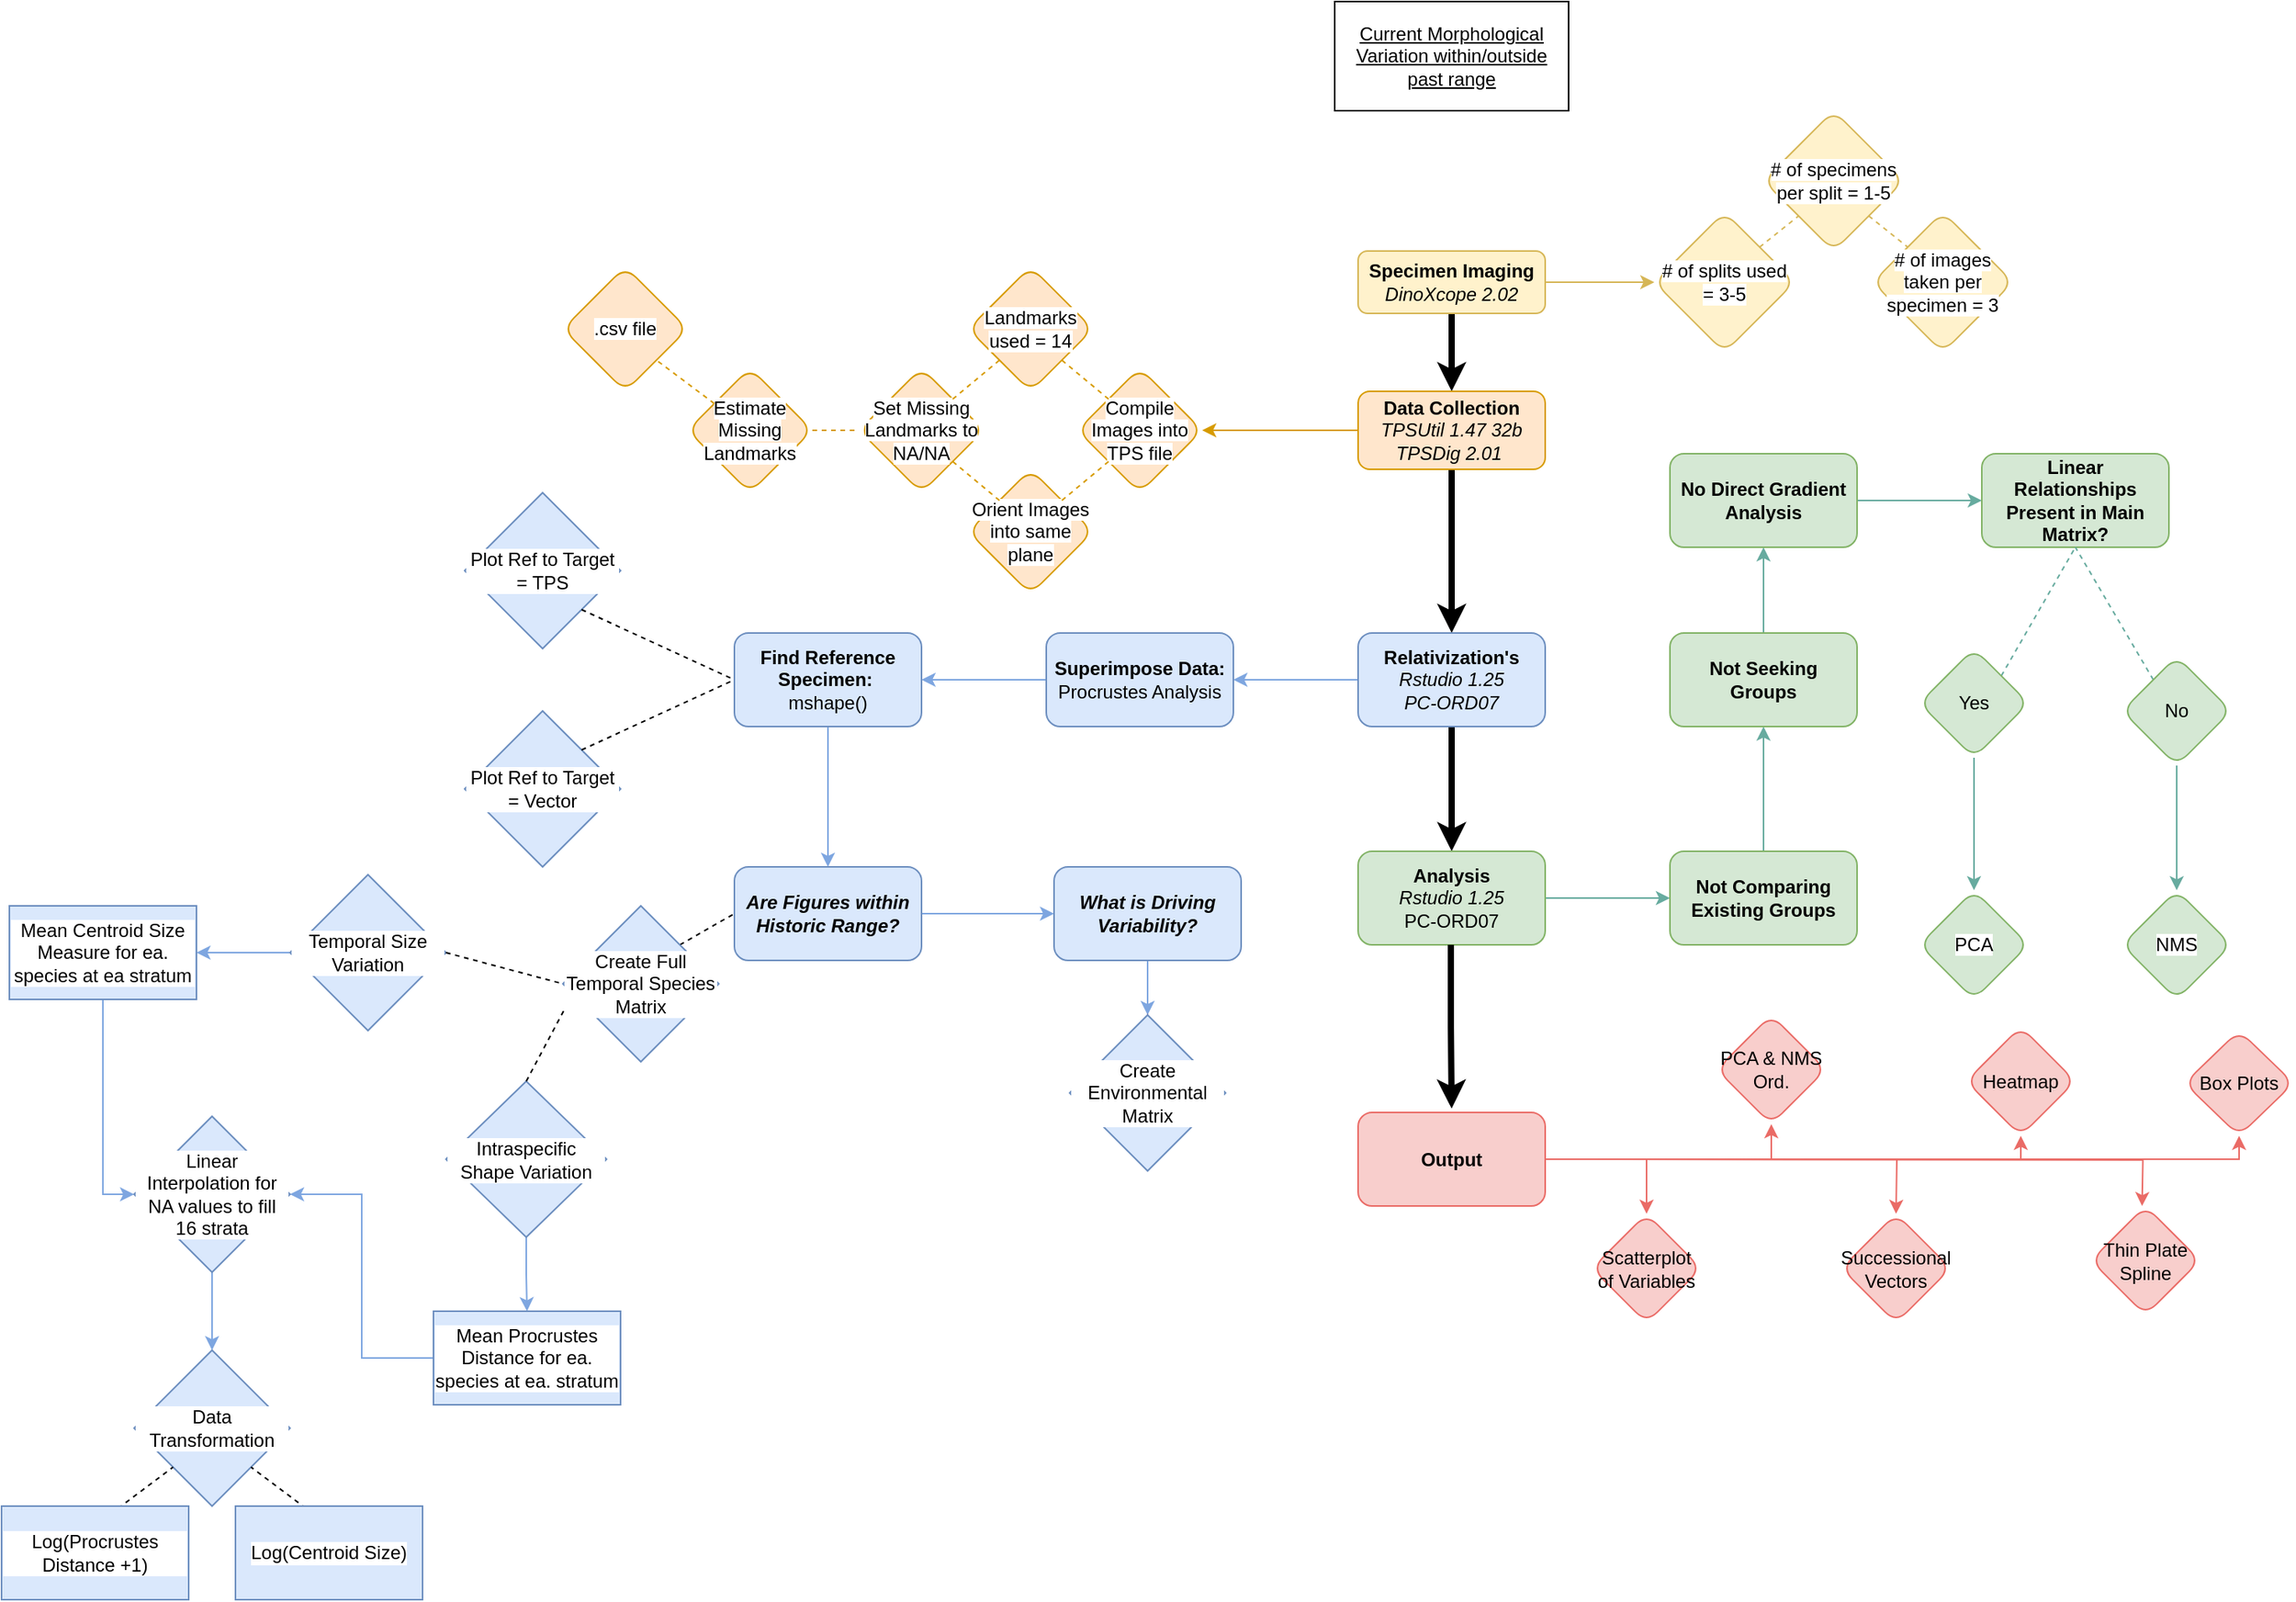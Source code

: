 <mxfile version="13.8.9" type="device"><diagram id="C5RBs43oDa-KdzZeNtuy" name="Page-1"><mxGraphModel dx="2607" dy="2159" grid="1" gridSize="10" guides="1" tooltips="1" connect="1" arrows="1" fold="1" page="1" pageScale="1" pageWidth="827" pageHeight="1169" math="0" shadow="0"><root><mxCell id="WIyWlLk6GJQsqaUBKTNV-0"/><mxCell id="WIyWlLk6GJQsqaUBKTNV-1" parent="WIyWlLk6GJQsqaUBKTNV-0"/><mxCell id="fGSY4xWlWrXZedbc50wA-0" style="edgeStyle=orthogonalEdgeStyle;rounded=0;orthogonalLoop=1;jettySize=auto;html=1;exitX=1;exitY=0.5;exitDx=0;exitDy=0;entryX=0;entryY=0.5;entryDx=0;entryDy=0;fillColor=#fff2cc;strokeColor=#d6b656;" parent="WIyWlLk6GJQsqaUBKTNV-1" source="WIyWlLk6GJQsqaUBKTNV-3" target="fGSY4xWlWrXZedbc50wA-4" edge="1"><mxGeometry relative="1" as="geometry"><mxPoint x="320" y="-880" as="targetPoint"/><Array as="points"/></mxGeometry></mxCell><mxCell id="fGSY4xWlWrXZedbc50wA-15" style="edgeStyle=orthogonalEdgeStyle;rounded=0;orthogonalLoop=1;jettySize=auto;html=1;entryX=0.5;entryY=0;entryDx=0;entryDy=0;fillColor=#fff2cc;strokeWidth=4;" parent="WIyWlLk6GJQsqaUBKTNV-1" source="WIyWlLk6GJQsqaUBKTNV-3" target="fGSY4xWlWrXZedbc50wA-12" edge="1"><mxGeometry relative="1" as="geometry"/></mxCell><mxCell id="WIyWlLk6GJQsqaUBKTNV-3" value="&lt;b&gt;Specimen Imaging&lt;/b&gt;&lt;br&gt;&lt;i&gt;DinoXcope 2.02&lt;/i&gt;" style="rounded=1;whiteSpace=wrap;html=1;fontSize=12;glass=0;strokeWidth=1;shadow=0;fillColor=#fff2cc;strokeColor=#d6b656;" parent="WIyWlLk6GJQsqaUBKTNV-1" vertex="1"><mxGeometry x="140" y="-900" width="120" height="40" as="geometry"/></mxCell><mxCell id="fGSY4xWlWrXZedbc50wA-4" value="&lt;span style=&quot;font-family: &amp;#34;helvetica&amp;#34; ; background-color: rgb(255 , 255 , 255)&quot;&gt;# of splits used = 3-5&lt;/span&gt;" style="rhombus;whiteSpace=wrap;html=1;fillColor=#fff2cc;strokeColor=#d6b656;rounded=1;" parent="WIyWlLk6GJQsqaUBKTNV-1" vertex="1"><mxGeometry x="330" y="-925" width="90" height="90" as="geometry"/></mxCell><mxCell id="fGSY4xWlWrXZedbc50wA-6" value="&lt;span style=&quot;font-family: &amp;#34;helvetica&amp;#34; ; background-color: rgb(255 , 255 , 255)&quot;&gt;# of specimens per split = 1-5&lt;/span&gt;" style="rhombus;whiteSpace=wrap;html=1;fillColor=#fff2cc;strokeColor=#d6b656;rounded=1;" parent="WIyWlLk6GJQsqaUBKTNV-1" vertex="1"><mxGeometry x="400" y="-990" width="90" height="90" as="geometry"/></mxCell><mxCell id="fGSY4xWlWrXZedbc50wA-7" value="&lt;span style=&quot;background-color: rgb(255 , 255 , 255)&quot;&gt;# of images taken per specimen = 3&lt;/span&gt;" style="rhombus;whiteSpace=wrap;html=1;fillColor=#fff2cc;strokeColor=#d6b656;rounded=1;" parent="WIyWlLk6GJQsqaUBKTNV-1" vertex="1"><mxGeometry x="470" y="-925" width="90" height="90" as="geometry"/></mxCell><mxCell id="fGSY4xWlWrXZedbc50wA-8" value="" style="endArrow=none;dashed=1;html=1;entryX=0;entryY=0;entryDx=0;entryDy=0;exitX=1;exitY=1;exitDx=0;exitDy=0;fillColor=#fff2cc;strokeColor=#d6b656;" parent="WIyWlLk6GJQsqaUBKTNV-1" source="fGSY4xWlWrXZedbc50wA-6" target="fGSY4xWlWrXZedbc50wA-7" edge="1"><mxGeometry width="50" height="50" relative="1" as="geometry"><mxPoint x="280" y="-680" as="sourcePoint"/><mxPoint x="330" y="-730" as="targetPoint"/></mxGeometry></mxCell><mxCell id="fGSY4xWlWrXZedbc50wA-11" value="" style="endArrow=none;dashed=1;html=1;entryX=0;entryY=1;entryDx=0;entryDy=0;exitX=1;exitY=0;exitDx=0;exitDy=0;fillColor=#fff2cc;strokeColor=#d6b656;" parent="WIyWlLk6GJQsqaUBKTNV-1" source="fGSY4xWlWrXZedbc50wA-4" target="fGSY4xWlWrXZedbc50wA-6" edge="1"><mxGeometry width="50" height="50" relative="1" as="geometry"><mxPoint x="487.5" y="-902.5" as="sourcePoint"/><mxPoint x="522.5" y="-892.5" as="targetPoint"/></mxGeometry></mxCell><mxCell id="fGSY4xWlWrXZedbc50wA-21" value="" style="edgeStyle=orthogonalEdgeStyle;rounded=0;orthogonalLoop=1;jettySize=auto;html=1;strokeWidth=4;" parent="WIyWlLk6GJQsqaUBKTNV-1" source="fGSY4xWlWrXZedbc50wA-12" target="fGSY4xWlWrXZedbc50wA-20" edge="1"><mxGeometry relative="1" as="geometry"/></mxCell><mxCell id="fGSY4xWlWrXZedbc50wA-28" style="edgeStyle=orthogonalEdgeStyle;rounded=0;orthogonalLoop=1;jettySize=auto;html=1;fillColor=#ffe6cc;strokeColor=#d79b00;" parent="WIyWlLk6GJQsqaUBKTNV-1" source="fGSY4xWlWrXZedbc50wA-12" target="fGSY4xWlWrXZedbc50wA-25" edge="1"><mxGeometry relative="1" as="geometry"/></mxCell><mxCell id="fGSY4xWlWrXZedbc50wA-12" value="&lt;b&gt;Data Collection&lt;br&gt;&lt;/b&gt;&lt;i&gt;TPSUtil 1.47 32b&lt;br&gt;TPSDig 2.01&amp;nbsp;&lt;br&gt;&lt;/i&gt;" style="rounded=1;whiteSpace=wrap;html=1;fontSize=12;glass=0;strokeWidth=1;shadow=0;fillColor=#ffe6cc;strokeColor=#d79b00;" parent="WIyWlLk6GJQsqaUBKTNV-1" vertex="1"><mxGeometry x="140" y="-810" width="120" height="50" as="geometry"/></mxCell><mxCell id="fGSY4xWlWrXZedbc50wA-41" value="" style="edgeStyle=orthogonalEdgeStyle;rounded=0;orthogonalLoop=1;jettySize=auto;html=1;strokeColor=#7EA6E0;" parent="WIyWlLk6GJQsqaUBKTNV-1" source="fGSY4xWlWrXZedbc50wA-20" target="fGSY4xWlWrXZedbc50wA-40" edge="1"><mxGeometry relative="1" as="geometry"/></mxCell><mxCell id="Dw2xcqSwj1ehYeh-ViFP-4" value="" style="edgeStyle=orthogonalEdgeStyle;rounded=0;orthogonalLoop=1;jettySize=auto;html=1;jumpSize=6;strokeWidth=4;" parent="WIyWlLk6GJQsqaUBKTNV-1" source="fGSY4xWlWrXZedbc50wA-20" target="Dw2xcqSwj1ehYeh-ViFP-3" edge="1"><mxGeometry relative="1" as="geometry"/></mxCell><mxCell id="fGSY4xWlWrXZedbc50wA-20" value="&lt;b&gt;Relativization's&lt;/b&gt;&lt;br&gt;&lt;i&gt;Rstudio 1.25&lt;br&gt;PC-ORD07&lt;br&gt;&lt;/i&gt;" style="whiteSpace=wrap;html=1;rounded=1;shadow=0;strokeColor=#6c8ebf;strokeWidth=1;fillColor=#dae8fc;glass=0;" parent="WIyWlLk6GJQsqaUBKTNV-1" vertex="1"><mxGeometry x="140" y="-655" width="120" height="60" as="geometry"/></mxCell><mxCell id="fGSY4xWlWrXZedbc50wA-22" value="&lt;span style=&quot;color: rgb(0 , 0 , 0) ; font-family: &amp;#34;helvetica&amp;#34; ; font-size: 12px ; font-style: normal ; font-weight: 400 ; letter-spacing: normal ; text-align: center ; text-indent: 0px ; text-transform: none ; word-spacing: 0px ; background-color: rgb(255 , 255 , 255) ; display: inline ; float: none&quot;&gt;Set Missing Landmarks to NA/NA&lt;/span&gt;" style="rhombus;whiteSpace=wrap;html=1;rounded=1;shadow=0;strokeColor=#d79b00;strokeWidth=1;fillColor=#ffe6cc;glass=0;" parent="WIyWlLk6GJQsqaUBKTNV-1" vertex="1"><mxGeometry x="-180" y="-825" width="80" height="80" as="geometry"/></mxCell><mxCell id="fGSY4xWlWrXZedbc50wA-24" value="&lt;span style=&quot;background-color: rgb(255 , 255 , 255)&quot;&gt;Landmarks used = 14&lt;/span&gt;" style="rhombus;whiteSpace=wrap;html=1;rounded=1;shadow=0;strokeColor=#d79b00;strokeWidth=1;fillColor=#ffe6cc;glass=0;" parent="WIyWlLk6GJQsqaUBKTNV-1" vertex="1"><mxGeometry x="-110" y="-890" width="80" height="80" as="geometry"/></mxCell><mxCell id="fGSY4xWlWrXZedbc50wA-25" value="&lt;span style=&quot;background-color: rgb(255 , 255 , 255)&quot;&gt;Compile Images into TPS file&lt;/span&gt;" style="rhombus;whiteSpace=wrap;html=1;rounded=1;shadow=0;strokeColor=#d79b00;strokeWidth=1;fillColor=#ffe6cc;glass=0;" parent="WIyWlLk6GJQsqaUBKTNV-1" vertex="1"><mxGeometry x="-40" y="-825" width="80" height="80" as="geometry"/></mxCell><mxCell id="fGSY4xWlWrXZedbc50wA-26" value="" style="endArrow=none;dashed=1;html=1;entryX=0;entryY=1;entryDx=0;entryDy=0;exitX=1;exitY=0;exitDx=0;exitDy=0;fillColor=#ffe6cc;strokeColor=#d79b00;" parent="WIyWlLk6GJQsqaUBKTNV-1" source="fGSY4xWlWrXZedbc50wA-22" target="fGSY4xWlWrXZedbc50wA-24" edge="1"><mxGeometry width="50" height="50" relative="1" as="geometry"><mxPoint x="-107.5" y="-1012.5" as="sourcePoint"/><mxPoint x="-82.5" y="-1032.5" as="targetPoint"/></mxGeometry></mxCell><mxCell id="fGSY4xWlWrXZedbc50wA-27" value="" style="endArrow=none;dashed=1;html=1;entryX=1;entryY=1;entryDx=0;entryDy=0;exitX=0;exitY=0;exitDx=0;exitDy=0;fillColor=#ffe6cc;strokeColor=#d79b00;" parent="WIyWlLk6GJQsqaUBKTNV-1" source="fGSY4xWlWrXZedbc50wA-25" target="fGSY4xWlWrXZedbc50wA-24" edge="1"><mxGeometry width="50" height="50" relative="1" as="geometry"><mxPoint x="-110" y="-800" as="sourcePoint"/><mxPoint x="-80" y="-820" as="targetPoint"/></mxGeometry></mxCell><mxCell id="fGSY4xWlWrXZedbc50wA-29" value="&lt;span style=&quot;background-color: rgb(255 , 255 , 255)&quot;&gt;.csv file&lt;/span&gt;" style="rhombus;whiteSpace=wrap;html=1;rounded=1;shadow=0;strokeColor=#d79b00;strokeWidth=1;fillColor=#ffe6cc;glass=0;" parent="WIyWlLk6GJQsqaUBKTNV-1" vertex="1"><mxGeometry x="-370" y="-890" width="80" height="80" as="geometry"/></mxCell><mxCell id="fGSY4xWlWrXZedbc50wA-30" value="&lt;span style=&quot;background-color: rgb(255 , 255 , 255)&quot;&gt;Orient Images into same plane&lt;/span&gt;" style="rhombus;whiteSpace=wrap;html=1;rounded=1;shadow=0;strokeColor=#d79b00;strokeWidth=1;fillColor=#ffe6cc;glass=0;" parent="WIyWlLk6GJQsqaUBKTNV-1" vertex="1"><mxGeometry x="-110" y="-760" width="80" height="80" as="geometry"/></mxCell><mxCell id="fGSY4xWlWrXZedbc50wA-31" value="&lt;span style=&quot;background-color: rgb(255 , 255 , 255)&quot;&gt;Estimate Missing Landmarks&lt;/span&gt;" style="rhombus;whiteSpace=wrap;html=1;rounded=1;shadow=0;strokeColor=#d79b00;strokeWidth=1;fillColor=#ffe6cc;glass=0;" parent="WIyWlLk6GJQsqaUBKTNV-1" vertex="1"><mxGeometry x="-290" y="-825" width="80" height="80" as="geometry"/></mxCell><mxCell id="fGSY4xWlWrXZedbc50wA-33" value="" style="endArrow=none;dashed=1;html=1;entryX=0;entryY=0.5;entryDx=0;entryDy=0;exitX=1;exitY=0.5;exitDx=0;exitDy=0;fillColor=#ffe6cc;strokeColor=#d79b00;" parent="WIyWlLk6GJQsqaUBKTNV-1" source="fGSY4xWlWrXZedbc50wA-31" target="fGSY4xWlWrXZedbc50wA-22" edge="1"><mxGeometry width="50" height="50" relative="1" as="geometry"><mxPoint x="-110" y="-695" as="sourcePoint"/><mxPoint x="-80" y="-715" as="targetPoint"/></mxGeometry></mxCell><mxCell id="fGSY4xWlWrXZedbc50wA-34" value="" style="endArrow=none;dashed=1;html=1;entryX=1;entryY=0;entryDx=0;entryDy=0;exitX=0;exitY=1;exitDx=0;exitDy=0;fillColor=#ffe6cc;strokeColor=#d79b00;" parent="WIyWlLk6GJQsqaUBKTNV-1" source="fGSY4xWlWrXZedbc50wA-25" target="fGSY4xWlWrXZedbc50wA-30" edge="1"><mxGeometry width="50" height="50" relative="1" as="geometry"><mxPoint x="-110" y="-795" as="sourcePoint"/><mxPoint x="-80" y="-820" as="targetPoint"/></mxGeometry></mxCell><mxCell id="fGSY4xWlWrXZedbc50wA-35" value="" style="endArrow=none;dashed=1;html=1;entryX=1;entryY=1;entryDx=0;entryDy=0;exitX=0;exitY=0;exitDx=0;exitDy=0;fillColor=#ffe6cc;strokeColor=#d79b00;" parent="WIyWlLk6GJQsqaUBKTNV-1" source="fGSY4xWlWrXZedbc50wA-30" target="fGSY4xWlWrXZedbc50wA-22" edge="1"><mxGeometry width="50" height="50" relative="1" as="geometry"><mxPoint x="-10" y="-755" as="sourcePoint"/><mxPoint x="-40" y="-730" as="targetPoint"/></mxGeometry></mxCell><mxCell id="fGSY4xWlWrXZedbc50wA-36" value="" style="endArrow=none;dashed=1;html=1;entryX=1;entryY=1;entryDx=0;entryDy=0;fillColor=#ffe6cc;strokeColor=#d79b00;" parent="WIyWlLk6GJQsqaUBKTNV-1" source="fGSY4xWlWrXZedbc50wA-31" target="fGSY4xWlWrXZedbc50wA-29" edge="1"><mxGeometry width="50" height="50" relative="1" as="geometry"><mxPoint x="-107.5" y="-907.5" as="sourcePoint"/><mxPoint x="-82.5" y="-927.5" as="targetPoint"/></mxGeometry></mxCell><mxCell id="fGSY4xWlWrXZedbc50wA-38" value="&lt;u&gt;Current Morphological Variation within/outside past range&lt;/u&gt;" style="rounded=0;whiteSpace=wrap;html=1;glass=0;" parent="WIyWlLk6GJQsqaUBKTNV-1" vertex="1"><mxGeometry x="125" y="-1060" width="150" height="70" as="geometry"/></mxCell><mxCell id="fGSY4xWlWrXZedbc50wA-43" value="" style="edgeStyle=orthogonalEdgeStyle;rounded=0;orthogonalLoop=1;jettySize=auto;html=1;strokeColor=#7EA6E0;" parent="WIyWlLk6GJQsqaUBKTNV-1" source="fGSY4xWlWrXZedbc50wA-40" target="fGSY4xWlWrXZedbc50wA-42" edge="1"><mxGeometry relative="1" as="geometry"/></mxCell><mxCell id="fGSY4xWlWrXZedbc50wA-40" value="&lt;b&gt;Superimpose Data: &lt;/b&gt;Procrustes Analysis" style="whiteSpace=wrap;html=1;rounded=1;shadow=0;strokeColor=#6c8ebf;strokeWidth=1;fillColor=#dae8fc;glass=0;" parent="WIyWlLk6GJQsqaUBKTNV-1" vertex="1"><mxGeometry x="-60" y="-655" width="120" height="60" as="geometry"/></mxCell><mxCell id="fGSY4xWlWrXZedbc50wA-47" value="" style="edgeStyle=orthogonalEdgeStyle;rounded=0;orthogonalLoop=1;jettySize=auto;html=1;strokeColor=#7EA6E0;" parent="WIyWlLk6GJQsqaUBKTNV-1" source="fGSY4xWlWrXZedbc50wA-42" target="fGSY4xWlWrXZedbc50wA-46" edge="1"><mxGeometry relative="1" as="geometry"/></mxCell><mxCell id="fGSY4xWlWrXZedbc50wA-42" value="&lt;b&gt;Find Reference Specimen:&amp;nbsp;&lt;br&gt;&lt;/b&gt;mshape()" style="whiteSpace=wrap;html=1;rounded=1;shadow=0;strokeColor=#6c8ebf;strokeWidth=1;fillColor=#dae8fc;glass=0;" parent="WIyWlLk6GJQsqaUBKTNV-1" vertex="1"><mxGeometry x="-260" y="-655" width="120" height="60" as="geometry"/></mxCell><mxCell id="fGSY4xWlWrXZedbc50wA-59" value="" style="edgeStyle=orthogonalEdgeStyle;rounded=0;orthogonalLoop=1;jettySize=auto;html=1;labelBackgroundColor=#ffffff;fontColor=#000000;strokeColor=#7EA6E0;" parent="WIyWlLk6GJQsqaUBKTNV-1" source="fGSY4xWlWrXZedbc50wA-46" target="fGSY4xWlWrXZedbc50wA-58" edge="1"><mxGeometry relative="1" as="geometry"/></mxCell><mxCell id="fGSY4xWlWrXZedbc50wA-46" value="&lt;b&gt;&lt;i&gt;Are Figures within Historic Range?&lt;/i&gt;&lt;/b&gt;" style="whiteSpace=wrap;html=1;rounded=1;shadow=0;strokeColor=#6c8ebf;strokeWidth=1;fillColor=#dae8fc;glass=0;" parent="WIyWlLk6GJQsqaUBKTNV-1" vertex="1"><mxGeometry x="-260" y="-505" width="120" height="60" as="geometry"/></mxCell><mxCell id="fGSY4xWlWrXZedbc50wA-48" value="Plot Ref to Target = TPS" style="rhombus;whiteSpace=wrap;html=1;rounded=0;glass=0;labelBackgroundColor=#ffffff;fillColor=#dae8fc;strokeColor=#6c8ebf;" parent="WIyWlLk6GJQsqaUBKTNV-1" vertex="1"><mxGeometry x="-433" y="-745" width="100" height="100" as="geometry"/></mxCell><mxCell id="fGSY4xWlWrXZedbc50wA-49" value="Plot Ref to Target = Vector" style="rhombus;whiteSpace=wrap;html=1;rounded=0;glass=0;labelBackgroundColor=#ffffff;fillColor=#dae8fc;strokeColor=#6c8ebf;" parent="WIyWlLk6GJQsqaUBKTNV-1" vertex="1"><mxGeometry x="-433" y="-605" width="100" height="100" as="geometry"/></mxCell><mxCell id="fGSY4xWlWrXZedbc50wA-50" value="" style="endArrow=none;dashed=1;html=1;exitX=1;exitY=1;exitDx=0;exitDy=0;entryX=0;entryY=0.5;entryDx=0;entryDy=0;" parent="WIyWlLk6GJQsqaUBKTNV-1" source="fGSY4xWlWrXZedbc50wA-48" target="fGSY4xWlWrXZedbc50wA-42" edge="1"><mxGeometry width="50" height="50" relative="1" as="geometry"><mxPoint x="-120" y="-595" as="sourcePoint"/><mxPoint x="-70" y="-645" as="targetPoint"/></mxGeometry></mxCell><mxCell id="fGSY4xWlWrXZedbc50wA-51" value="" style="endArrow=none;dashed=1;html=1;exitX=1;exitY=0;exitDx=0;exitDy=0;entryX=0;entryY=0.5;entryDx=0;entryDy=0;" parent="WIyWlLk6GJQsqaUBKTNV-1" source="fGSY4xWlWrXZedbc50wA-49" target="fGSY4xWlWrXZedbc50wA-42" edge="1"><mxGeometry width="50" height="50" relative="1" as="geometry"><mxPoint x="-310" y="-655" as="sourcePoint"/><mxPoint x="-250" y="-615" as="targetPoint"/></mxGeometry></mxCell><mxCell id="V-IBF1Kmu4f0yyIaVrTD-6" value="" style="edgeStyle=orthogonalEdgeStyle;rounded=0;orthogonalLoop=1;jettySize=auto;html=1;strokeColor=#7EA6E0;" edge="1" parent="WIyWlLk6GJQsqaUBKTNV-1" source="fGSY4xWlWrXZedbc50wA-52" target="V-IBF1Kmu4f0yyIaVrTD-5"><mxGeometry relative="1" as="geometry"/></mxCell><mxCell id="fGSY4xWlWrXZedbc50wA-52" value="Temporal Size Variation" style="rhombus;whiteSpace=wrap;html=1;rounded=0;glass=0;labelBackgroundColor=#ffffff;fillColor=#dae8fc;strokeColor=#6c8ebf;" parent="WIyWlLk6GJQsqaUBKTNV-1" vertex="1"><mxGeometry x="-545" y="-500" width="100" height="100" as="geometry"/></mxCell><mxCell id="V-IBF1Kmu4f0yyIaVrTD-73" value="" style="edgeStyle=orthogonalEdgeStyle;rounded=0;orthogonalLoop=1;jettySize=auto;html=1;strokeColor=#EA6B66;fillColor=#F8CECC;" edge="1" parent="WIyWlLk6GJQsqaUBKTNV-1" source="fGSY4xWlWrXZedbc50wA-53"><mxGeometry relative="1" as="geometry"><mxPoint x="5" y="-490" as="targetPoint"/></mxGeometry></mxCell><mxCell id="fGSY4xWlWrXZedbc50wA-53" value="Create Environmental Matrix" style="rhombus;whiteSpace=wrap;html=1;rounded=0;glass=0;labelBackgroundColor=#ffffff;fillColor=#dae8fc;strokeColor=#6c8ebf;" parent="WIyWlLk6GJQsqaUBKTNV-1" vertex="1"><mxGeometry x="-45" y="-410" width="100" height="100" as="geometry"/></mxCell><mxCell id="fGSY4xWlWrXZedbc50wA-54" value="" style="endArrow=none;dashed=1;html=1;exitX=1;exitY=0.5;exitDx=0;exitDy=0;entryX=0;entryY=0.5;entryDx=0;entryDy=0;" parent="WIyWlLk6GJQsqaUBKTNV-1" source="fGSY4xWlWrXZedbc50wA-52" target="V-IBF1Kmu4f0yyIaVrTD-9" edge="1"><mxGeometry width="50" height="50" relative="1" as="geometry"><mxPoint x="45" y="-285" as="sourcePoint"/><mxPoint x="-355" y="-405" as="targetPoint"/></mxGeometry></mxCell><mxCell id="V-IBF1Kmu4f0yyIaVrTD-3" value="" style="edgeStyle=orthogonalEdgeStyle;rounded=0;orthogonalLoop=1;jettySize=auto;html=1;strokeColor=#7EA6E0;" edge="1" parent="WIyWlLk6GJQsqaUBKTNV-1" source="fGSY4xWlWrXZedbc50wA-56" target="V-IBF1Kmu4f0yyIaVrTD-2"><mxGeometry relative="1" as="geometry"/></mxCell><mxCell id="fGSY4xWlWrXZedbc50wA-56" value="Intraspecific Shape Variation" style="rhombus;whiteSpace=wrap;html=1;rounded=0;glass=0;labelBackgroundColor=#ffffff;fillColor=#dae8fc;strokeColor=#6c8ebf;" parent="WIyWlLk6GJQsqaUBKTNV-1" vertex="1"><mxGeometry x="-445" y="-367.5" width="103" height="100" as="geometry"/></mxCell><mxCell id="fGSY4xWlWrXZedbc50wA-57" value="" style="endArrow=none;dashed=1;html=1;exitX=0.5;exitY=0;exitDx=0;exitDy=0;entryX=0.06;entryY=0.57;entryDx=0;entryDy=0;entryPerimeter=0;" parent="WIyWlLk6GJQsqaUBKTNV-1" source="fGSY4xWlWrXZedbc50wA-56" target="V-IBF1Kmu4f0yyIaVrTD-9" edge="1"><mxGeometry width="50" height="50" relative="1" as="geometry"><mxPoint x="-25" y="-335" as="sourcePoint"/><mxPoint x="-355" y="-405" as="targetPoint"/></mxGeometry></mxCell><mxCell id="V-IBF1Kmu4f0yyIaVrTD-67" value="" style="edgeStyle=orthogonalEdgeStyle;rounded=0;orthogonalLoop=1;jettySize=auto;html=1;strokeColor=#7EA6E0;fillColor=#F8CECC;" edge="1" parent="WIyWlLk6GJQsqaUBKTNV-1" source="fGSY4xWlWrXZedbc50wA-58" target="fGSY4xWlWrXZedbc50wA-53"><mxGeometry relative="1" as="geometry"/></mxCell><mxCell id="fGSY4xWlWrXZedbc50wA-58" value="&lt;b&gt;&lt;i&gt;What is Driving Variability?&lt;/i&gt;&lt;/b&gt;" style="whiteSpace=wrap;html=1;rounded=1;shadow=0;strokeColor=#6c8ebf;strokeWidth=1;fillColor=#dae8fc;glass=0;" parent="WIyWlLk6GJQsqaUBKTNV-1" vertex="1"><mxGeometry x="-55" y="-505" width="120" height="60" as="geometry"/></mxCell><mxCell id="V-IBF1Kmu4f0yyIaVrTD-36" value="" style="edgeStyle=orthogonalEdgeStyle;rounded=0;orthogonalLoop=1;jettySize=auto;html=1;strokeColor=#67AB9F;" edge="1" parent="WIyWlLk6GJQsqaUBKTNV-1" source="Dw2xcqSwj1ehYeh-ViFP-3" target="V-IBF1Kmu4f0yyIaVrTD-35"><mxGeometry relative="1" as="geometry"/></mxCell><mxCell id="Dw2xcqSwj1ehYeh-ViFP-3" value="&lt;b&gt;Analysis&lt;/b&gt;&lt;br&gt;&lt;i&gt;Rstudio 1.25&lt;br&gt;&lt;/i&gt;PC-ORD07" style="whiteSpace=wrap;html=1;rounded=1;shadow=0;strokeColor=#82b366;strokeWidth=1;fillColor=#d5e8d4;glass=0;" parent="WIyWlLk6GJQsqaUBKTNV-1" vertex="1"><mxGeometry x="140" y="-515" width="120" height="60" as="geometry"/></mxCell><mxCell id="Dw2xcqSwj1ehYeh-ViFP-11" value="Box Plots" style="rhombus;whiteSpace=wrap;html=1;rounded=1;shadow=0;strokeColor=#EA6B66;strokeWidth=1;fillColor=#F8CECC;glass=0;" parent="WIyWlLk6GJQsqaUBKTNV-1" vertex="1"><mxGeometry x="670" y="-400" width="70" height="67.5" as="geometry"/></mxCell><mxCell id="Dw2xcqSwj1ehYeh-ViFP-13" value="Thin Plate Spline" style="rhombus;whiteSpace=wrap;html=1;rounded=1;shadow=0;strokeColor=#EA6B66;strokeWidth=1;fillColor=#F8CECC;glass=0;" parent="WIyWlLk6GJQsqaUBKTNV-1" vertex="1"><mxGeometry x="610" y="-287.5" width="70" height="70" as="geometry"/></mxCell><mxCell id="Dw2xcqSwj1ehYeh-ViFP-15" value="Successional Vectors" style="rhombus;whiteSpace=wrap;html=1;rounded=1;shadow=0;strokeColor=#EA6B66;strokeWidth=1;fillColor=#F8CECC;glass=0;" parent="WIyWlLk6GJQsqaUBKTNV-1" vertex="1"><mxGeometry x="450" y="-282.5" width="70" height="70" as="geometry"/></mxCell><mxCell id="V-IBF1Kmu4f0yyIaVrTD-24" style="edgeStyle=orthogonalEdgeStyle;rounded=0;orthogonalLoop=1;jettySize=auto;html=1;entryX=1;entryY=0.5;entryDx=0;entryDy=0;strokeColor=#7EA6E0;" edge="1" parent="WIyWlLk6GJQsqaUBKTNV-1" source="V-IBF1Kmu4f0yyIaVrTD-2" target="V-IBF1Kmu4f0yyIaVrTD-10"><mxGeometry relative="1" as="geometry"/></mxCell><mxCell id="V-IBF1Kmu4f0yyIaVrTD-2" value="Mean Procrustes Distance for ea. species at ea. stratum" style="whiteSpace=wrap;html=1;rounded=0;strokeColor=#6c8ebf;fillColor=#dae8fc;glass=0;labelBackgroundColor=#ffffff;" vertex="1" parent="WIyWlLk6GJQsqaUBKTNV-1"><mxGeometry x="-453" y="-220" width="120" height="60" as="geometry"/></mxCell><mxCell id="V-IBF1Kmu4f0yyIaVrTD-13" style="edgeStyle=orthogonalEdgeStyle;rounded=0;orthogonalLoop=1;jettySize=auto;html=1;entryX=0;entryY=0.5;entryDx=0;entryDy=0;strokeColor=#7EA6E0;" edge="1" parent="WIyWlLk6GJQsqaUBKTNV-1" source="V-IBF1Kmu4f0yyIaVrTD-5" target="V-IBF1Kmu4f0yyIaVrTD-10"><mxGeometry relative="1" as="geometry"/></mxCell><mxCell id="V-IBF1Kmu4f0yyIaVrTD-5" value="Mean Centroid Size Measure for ea. species at ea stratum" style="whiteSpace=wrap;html=1;rounded=0;strokeColor=#6c8ebf;fillColor=#dae8fc;glass=0;labelBackgroundColor=#ffffff;" vertex="1" parent="WIyWlLk6GJQsqaUBKTNV-1"><mxGeometry x="-725" y="-480" width="120" height="60" as="geometry"/></mxCell><mxCell id="V-IBF1Kmu4f0yyIaVrTD-7" value="" style="endArrow=none;dashed=1;html=1;exitX=1;exitY=0;exitDx=0;exitDy=0;entryX=0;entryY=0.5;entryDx=0;entryDy=0;" edge="1" parent="WIyWlLk6GJQsqaUBKTNV-1" source="V-IBF1Kmu4f0yyIaVrTD-9" target="fGSY4xWlWrXZedbc50wA-46"><mxGeometry width="50" height="50" relative="1" as="geometry"><mxPoint x="-255" y="-345" as="sourcePoint"/><mxPoint x="-255" y="-455" as="targetPoint"/></mxGeometry></mxCell><mxCell id="V-IBF1Kmu4f0yyIaVrTD-9" value="Create Full Temporal Species Matrix" style="rhombus;whiteSpace=wrap;html=1;rounded=0;glass=0;labelBackgroundColor=#ffffff;fillColor=#dae8fc;strokeColor=#6c8ebf;" vertex="1" parent="WIyWlLk6GJQsqaUBKTNV-1"><mxGeometry x="-370" y="-480" width="100" height="100" as="geometry"/></mxCell><mxCell id="V-IBF1Kmu4f0yyIaVrTD-26" value="" style="edgeStyle=orthogonalEdgeStyle;rounded=0;orthogonalLoop=1;jettySize=auto;html=1;strokeColor=#7EA6E0;" edge="1" parent="WIyWlLk6GJQsqaUBKTNV-1" source="V-IBF1Kmu4f0yyIaVrTD-10" target="V-IBF1Kmu4f0yyIaVrTD-25"><mxGeometry relative="1" as="geometry"/></mxCell><mxCell id="V-IBF1Kmu4f0yyIaVrTD-10" value="Linear Interpolation for NA values to fill 16 strata" style="rhombus;whiteSpace=wrap;html=1;rounded=0;glass=0;labelBackgroundColor=#ffffff;fillColor=#dae8fc;strokeColor=#6c8ebf;" vertex="1" parent="WIyWlLk6GJQsqaUBKTNV-1"><mxGeometry x="-645" y="-345" width="100" height="100" as="geometry"/></mxCell><mxCell id="V-IBF1Kmu4f0yyIaVrTD-25" value="Data Transformation" style="rhombus;whiteSpace=wrap;html=1;rounded=0;glass=0;labelBackgroundColor=#ffffff;fillColor=#dae8fc;strokeColor=#6c8ebf;" vertex="1" parent="WIyWlLk6GJQsqaUBKTNV-1"><mxGeometry x="-645" y="-195" width="100" height="100" as="geometry"/></mxCell><mxCell id="V-IBF1Kmu4f0yyIaVrTD-30" value="" style="endArrow=none;dashed=1;html=1;entryX=0;entryY=1;entryDx=0;entryDy=0;" edge="1" parent="WIyWlLk6GJQsqaUBKTNV-1" target="V-IBF1Kmu4f0yyIaVrTD-25"><mxGeometry width="50" height="50" relative="1" as="geometry"><mxPoint x="-660" y="-90" as="sourcePoint"/><mxPoint x="-760" y="-100" as="targetPoint"/></mxGeometry></mxCell><mxCell id="V-IBF1Kmu4f0yyIaVrTD-31" value="" style="endArrow=none;dashed=1;html=1;entryX=1;entryY=1;entryDx=0;entryDy=0;" edge="1" parent="WIyWlLk6GJQsqaUBKTNV-1" target="V-IBF1Kmu4f0yyIaVrTD-25"><mxGeometry width="50" height="50" relative="1" as="geometry"><mxPoint x="-530" y="-90" as="sourcePoint"/><mxPoint x="-610" y="-110" as="targetPoint"/></mxGeometry></mxCell><mxCell id="V-IBF1Kmu4f0yyIaVrTD-33" value="Log(Centroid Size)" style="whiteSpace=wrap;html=1;rounded=0;strokeColor=#6c8ebf;fillColor=#dae8fc;glass=0;labelBackgroundColor=#ffffff;" vertex="1" parent="WIyWlLk6GJQsqaUBKTNV-1"><mxGeometry x="-580" y="-95" width="120" height="60" as="geometry"/></mxCell><mxCell id="V-IBF1Kmu4f0yyIaVrTD-34" value="Log(Procrustes Distance +1)" style="whiteSpace=wrap;html=1;rounded=0;strokeColor=#6c8ebf;fillColor=#dae8fc;glass=0;labelBackgroundColor=#ffffff;" vertex="1" parent="WIyWlLk6GJQsqaUBKTNV-1"><mxGeometry x="-730" y="-95" width="120" height="60" as="geometry"/></mxCell><mxCell id="V-IBF1Kmu4f0yyIaVrTD-40" value="" style="edgeStyle=orthogonalEdgeStyle;rounded=0;orthogonalLoop=1;jettySize=auto;html=1;strokeColor=#67AB9F;" edge="1" parent="WIyWlLk6GJQsqaUBKTNV-1" source="V-IBF1Kmu4f0yyIaVrTD-35" target="V-IBF1Kmu4f0yyIaVrTD-39"><mxGeometry relative="1" as="geometry"/></mxCell><mxCell id="V-IBF1Kmu4f0yyIaVrTD-35" value="&lt;b&gt;Not Comparing Existing Groups&lt;/b&gt;" style="whiteSpace=wrap;html=1;rounded=1;shadow=0;strokeColor=#82b366;strokeWidth=1;fillColor=#d5e8d4;glass=0;" vertex="1" parent="WIyWlLk6GJQsqaUBKTNV-1"><mxGeometry x="340" y="-515" width="120" height="60" as="geometry"/></mxCell><mxCell id="V-IBF1Kmu4f0yyIaVrTD-42" value="" style="edgeStyle=orthogonalEdgeStyle;rounded=0;orthogonalLoop=1;jettySize=auto;html=1;strokeColor=#67AB9F;" edge="1" parent="WIyWlLk6GJQsqaUBKTNV-1" source="V-IBF1Kmu4f0yyIaVrTD-39" target="V-IBF1Kmu4f0yyIaVrTD-41"><mxGeometry relative="1" as="geometry"/></mxCell><mxCell id="V-IBF1Kmu4f0yyIaVrTD-39" value="&lt;b&gt;Not Seeking &lt;br&gt;Groups&lt;/b&gt;" style="whiteSpace=wrap;html=1;rounded=1;shadow=0;strokeColor=#82b366;strokeWidth=1;fillColor=#d5e8d4;glass=0;" vertex="1" parent="WIyWlLk6GJQsqaUBKTNV-1"><mxGeometry x="340" y="-655" width="120" height="60" as="geometry"/></mxCell><mxCell id="V-IBF1Kmu4f0yyIaVrTD-44" value="" style="edgeStyle=orthogonalEdgeStyle;rounded=0;orthogonalLoop=1;jettySize=auto;html=1;strokeColor=#67AB9F;" edge="1" parent="WIyWlLk6GJQsqaUBKTNV-1" source="V-IBF1Kmu4f0yyIaVrTD-41" target="V-IBF1Kmu4f0yyIaVrTD-43"><mxGeometry relative="1" as="geometry"/></mxCell><mxCell id="V-IBF1Kmu4f0yyIaVrTD-41" value="&lt;b&gt;No Direct Gradient Analysis&lt;/b&gt;" style="whiteSpace=wrap;html=1;rounded=1;shadow=0;strokeColor=#82b366;strokeWidth=1;fillColor=#d5e8d4;glass=0;" vertex="1" parent="WIyWlLk6GJQsqaUBKTNV-1"><mxGeometry x="340" y="-770" width="120" height="60" as="geometry"/></mxCell><mxCell id="V-IBF1Kmu4f0yyIaVrTD-43" value="&lt;b&gt;Linear Relationships Present in Main Matrix?&lt;/b&gt;" style="whiteSpace=wrap;html=1;rounded=1;shadow=0;strokeColor=#82b366;strokeWidth=1;fillColor=#d5e8d4;glass=0;" vertex="1" parent="WIyWlLk6GJQsqaUBKTNV-1"><mxGeometry x="540" y="-770" width="120" height="60" as="geometry"/></mxCell><mxCell id="V-IBF1Kmu4f0yyIaVrTD-62" value="" style="edgeStyle=orthogonalEdgeStyle;rounded=0;orthogonalLoop=1;jettySize=auto;html=1;strokeColor=#EA6B66;fillColor=#F8CECC;" edge="1" parent="WIyWlLk6GJQsqaUBKTNV-1" source="V-IBF1Kmu4f0yyIaVrTD-45"><mxGeometry relative="1" as="geometry"><mxPoint x="485" y="-282.5" as="targetPoint"/></mxGeometry></mxCell><mxCell id="V-IBF1Kmu4f0yyIaVrTD-45" value="&lt;b&gt;Output&lt;/b&gt;" style="whiteSpace=wrap;html=1;rounded=1;shadow=0;strokeColor=#EA6B66;strokeWidth=1;fillColor=#F8CECC;glass=0;" vertex="1" parent="WIyWlLk6GJQsqaUBKTNV-1"><mxGeometry x="140" y="-347.5" width="120" height="60" as="geometry"/></mxCell><mxCell id="V-IBF1Kmu4f0yyIaVrTD-48" value="" style="edgeStyle=orthogonalEdgeStyle;rounded=0;orthogonalLoop=1;jettySize=auto;html=1;jumpSize=6;strokeWidth=4;" edge="1" parent="WIyWlLk6GJQsqaUBKTNV-1"><mxGeometry relative="1" as="geometry"><mxPoint x="199.5" y="-455" as="sourcePoint"/><mxPoint x="200" y="-350" as="targetPoint"/><Array as="points"><mxPoint x="200" y="-402"/></Array></mxGeometry></mxCell><mxCell id="V-IBF1Kmu4f0yyIaVrTD-49" value="" style="endArrow=none;dashed=1;html=1;entryX=0.5;entryY=1;entryDx=0;entryDy=0;exitX=1;exitY=0;exitDx=0;exitDy=0;strokeColor=#67AB9F;" edge="1" parent="WIyWlLk6GJQsqaUBKTNV-1" source="V-IBF1Kmu4f0yyIaVrTD-51" target="V-IBF1Kmu4f0yyIaVrTD-43"><mxGeometry width="50" height="50" relative="1" as="geometry"><mxPoint x="530" y="-625" as="sourcePoint"/><mxPoint x="570" y="-820" as="targetPoint"/></mxGeometry></mxCell><mxCell id="V-IBF1Kmu4f0yyIaVrTD-50" value="" style="endArrow=none;dashed=1;html=1;entryX=0.5;entryY=1;entryDx=0;entryDy=0;strokeColor=#67AB9F;" edge="1" parent="WIyWlLk6GJQsqaUBKTNV-1" target="V-IBF1Kmu4f0yyIaVrTD-43"><mxGeometry width="50" height="50" relative="1" as="geometry"><mxPoint x="650" y="-625" as="sourcePoint"/><mxPoint x="570" y="-820" as="targetPoint"/></mxGeometry></mxCell><mxCell id="V-IBF1Kmu4f0yyIaVrTD-54" value="" style="edgeStyle=orthogonalEdgeStyle;rounded=0;orthogonalLoop=1;jettySize=auto;html=1;strokeColor=#67AB9F;" edge="1" parent="WIyWlLk6GJQsqaUBKTNV-1" source="V-IBF1Kmu4f0yyIaVrTD-51" target="V-IBF1Kmu4f0yyIaVrTD-53"><mxGeometry relative="1" as="geometry"/></mxCell><mxCell id="V-IBF1Kmu4f0yyIaVrTD-51" value="Yes" style="rhombus;whiteSpace=wrap;html=1;rounded=1;shadow=0;strokeColor=#82b366;strokeWidth=1;fillColor=#d5e8d4;glass=0;" vertex="1" parent="WIyWlLk6GJQsqaUBKTNV-1"><mxGeometry x="500" y="-645" width="70" height="70" as="geometry"/></mxCell><mxCell id="V-IBF1Kmu4f0yyIaVrTD-56" value="" style="edgeStyle=orthogonalEdgeStyle;rounded=0;orthogonalLoop=1;jettySize=auto;html=1;strokeColor=#67AB9F;" edge="1" parent="WIyWlLk6GJQsqaUBKTNV-1" source="V-IBF1Kmu4f0yyIaVrTD-52" target="V-IBF1Kmu4f0yyIaVrTD-55"><mxGeometry relative="1" as="geometry"/></mxCell><mxCell id="V-IBF1Kmu4f0yyIaVrTD-52" value="No" style="rhombus;whiteSpace=wrap;html=1;rounded=1;shadow=0;strokeColor=#82b366;strokeWidth=1;fillColor=#d5e8d4;glass=0;" vertex="1" parent="WIyWlLk6GJQsqaUBKTNV-1"><mxGeometry x="630" y="-640" width="70" height="70" as="geometry"/></mxCell><mxCell id="V-IBF1Kmu4f0yyIaVrTD-53" value="&lt;span style=&quot;font-family: &amp;#34;helvetica&amp;#34; ; background-color: rgb(255 , 255 , 255)&quot;&gt;PCA&lt;/span&gt;" style="rhombus;whiteSpace=wrap;html=1;rounded=1;shadow=0;strokeColor=#82b366;strokeWidth=1;fillColor=#d5e8d4;glass=0;" vertex="1" parent="WIyWlLk6GJQsqaUBKTNV-1"><mxGeometry x="500" y="-490" width="70" height="70" as="geometry"/></mxCell><mxCell id="V-IBF1Kmu4f0yyIaVrTD-55" value="&lt;span style=&quot;font-family: &amp;#34;helvetica&amp;#34; ; background-color: rgb(255 , 255 , 255)&quot;&gt;NMS&lt;/span&gt;" style="rhombus;whiteSpace=wrap;html=1;rounded=1;shadow=0;strokeColor=#82b366;strokeWidth=1;fillColor=#d5e8d4;glass=0;" vertex="1" parent="WIyWlLk6GJQsqaUBKTNV-1"><mxGeometry x="630" y="-490" width="70" height="70" as="geometry"/></mxCell><mxCell id="V-IBF1Kmu4f0yyIaVrTD-59" value="Heatmap" style="rhombus;whiteSpace=wrap;html=1;rounded=1;shadow=0;strokeColor=#EA6B66;strokeWidth=1;fillColor=#F8CECC;glass=0;" vertex="1" parent="WIyWlLk6GJQsqaUBKTNV-1"><mxGeometry x="530" y="-402.5" width="70" height="70" as="geometry"/></mxCell><mxCell id="V-IBF1Kmu4f0yyIaVrTD-63" value="Scatterplot of Variables" style="rhombus;whiteSpace=wrap;html=1;rounded=1;shadow=0;strokeColor=#EA6B66;strokeWidth=1;fillColor=#F8CECC;glass=0;" vertex="1" parent="WIyWlLk6GJQsqaUBKTNV-1"><mxGeometry x="290" y="-282.5" width="70" height="70" as="geometry"/></mxCell><mxCell id="V-IBF1Kmu4f0yyIaVrTD-65" value="PCA &amp;amp; NMS Ord." style="rhombus;whiteSpace=wrap;html=1;rounded=1;shadow=0;strokeColor=#EA6B66;strokeWidth=1;fillColor=#F8CECC;glass=0;" vertex="1" parent="WIyWlLk6GJQsqaUBKTNV-1"><mxGeometry x="370" y="-410" width="70" height="70" as="geometry"/></mxCell><mxCell id="V-IBF1Kmu4f0yyIaVrTD-79" value="" style="edgeStyle=orthogonalEdgeStyle;rounded=0;orthogonalLoop=1;jettySize=auto;html=1;strokeColor=#EA6B66;fillColor=#F8CECC;" edge="1" parent="WIyWlLk6GJQsqaUBKTNV-1" target="Dw2xcqSwj1ehYeh-ViFP-11"><mxGeometry relative="1" as="geometry"><mxPoint x="266.25" y="-317.499" as="sourcePoint"/><mxPoint x="363.75" y="-279.94" as="targetPoint"/><Array as="points"><mxPoint x="705" y="-317.5"/></Array></mxGeometry></mxCell><mxCell id="V-IBF1Kmu4f0yyIaVrTD-80" value="" style="edgeStyle=orthogonalEdgeStyle;rounded=0;orthogonalLoop=1;jettySize=auto;html=1;strokeColor=#EA6B66;fillColor=#F8CECC;entryX=0.5;entryY=0;entryDx=0;entryDy=0;exitX=1;exitY=0.5;exitDx=0;exitDy=0;" edge="1" parent="WIyWlLk6GJQsqaUBKTNV-1" source="V-IBF1Kmu4f0yyIaVrTD-45" target="V-IBF1Kmu4f0yyIaVrTD-63"><mxGeometry relative="1" as="geometry"><mxPoint x="297" y="-312.5" as="sourcePoint"/><mxPoint x="377.5" y="-260.0" as="targetPoint"/></mxGeometry></mxCell><mxCell id="V-IBF1Kmu4f0yyIaVrTD-81" value="" style="edgeStyle=orthogonalEdgeStyle;rounded=0;orthogonalLoop=1;jettySize=auto;html=1;strokeColor=#EA6B66;fillColor=#F8CECC;exitX=1;exitY=0.5;exitDx=0;exitDy=0;entryX=0.5;entryY=1;entryDx=0;entryDy=0;" edge="1" parent="WIyWlLk6GJQsqaUBKTNV-1" source="V-IBF1Kmu4f0yyIaVrTD-45" target="V-IBF1Kmu4f0yyIaVrTD-65"><mxGeometry relative="1" as="geometry"><mxPoint x="270.0" y="-307.5" as="sourcePoint"/><mxPoint x="405" y="-282.5" as="targetPoint"/><Array as="points"><mxPoint x="405" y="-317.5"/></Array></mxGeometry></mxCell><mxCell id="V-IBF1Kmu4f0yyIaVrTD-82" value="" style="edgeStyle=orthogonalEdgeStyle;rounded=0;orthogonalLoop=1;jettySize=auto;html=1;strokeColor=#EA6B66;fillColor=#F8CECC;" edge="1" parent="WIyWlLk6GJQsqaUBKTNV-1"><mxGeometry relative="1" as="geometry"><mxPoint x="340" y="-317.5" as="sourcePoint"/><mxPoint x="565" y="-332.5" as="targetPoint"/><Array as="points"><mxPoint x="565" y="-317.5"/></Array></mxGeometry></mxCell><mxCell id="V-IBF1Kmu4f0yyIaVrTD-87" value="" style="edgeStyle=orthogonalEdgeStyle;rounded=0;orthogonalLoop=1;jettySize=auto;html=1;strokeColor=#EA6B66;fillColor=#F8CECC;" edge="1" parent="WIyWlLk6GJQsqaUBKTNV-1"><mxGeometry relative="1" as="geometry"><mxPoint x="260" y="-317.5" as="sourcePoint"/><mxPoint x="642.784" y="-287.466" as="targetPoint"/></mxGeometry></mxCell></root></mxGraphModel></diagram></mxfile>